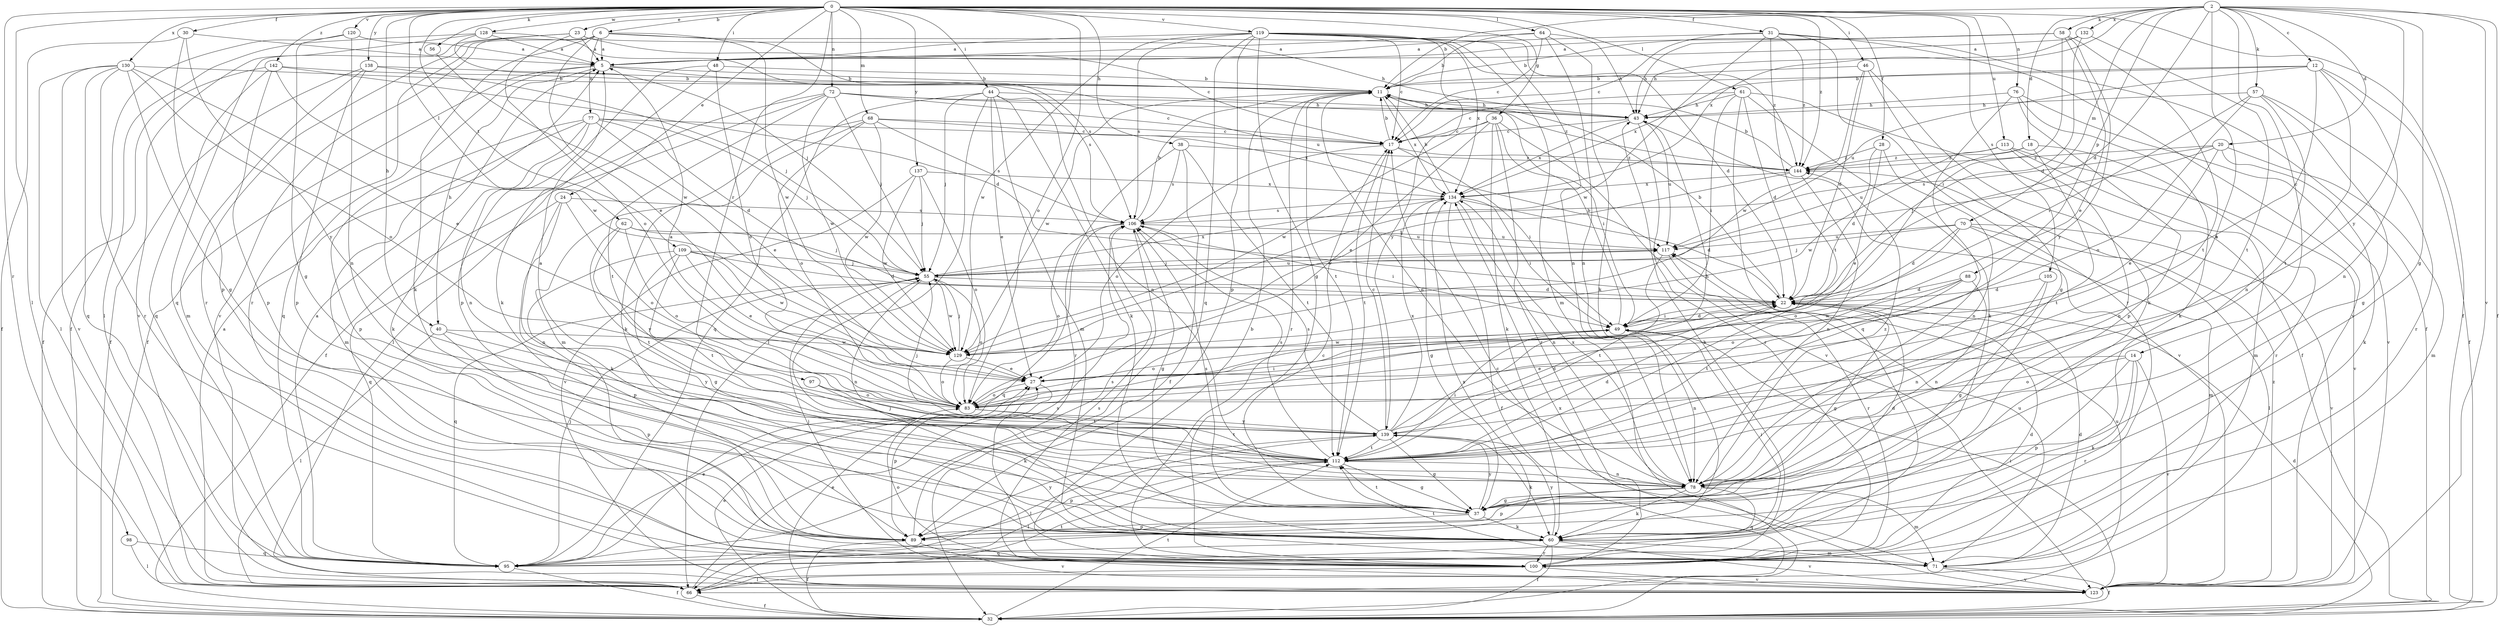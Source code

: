 strict digraph  {
0;
2;
5;
6;
11;
12;
14;
17;
18;
20;
22;
23;
24;
27;
28;
30;
31;
32;
36;
37;
38;
40;
43;
44;
46;
48;
49;
55;
56;
57;
58;
60;
61;
62;
64;
66;
68;
70;
71;
72;
76;
77;
78;
83;
88;
89;
95;
97;
98;
100;
105;
106;
109;
112;
113;
117;
119;
120;
123;
128;
129;
130;
132;
134;
137;
138;
139;
142;
144;
0 -> 6  [label=b];
0 -> 23  [label=e];
0 -> 24  [label=e];
0 -> 28  [label=f];
0 -> 30  [label=f];
0 -> 31  [label=f];
0 -> 32  [label=f];
0 -> 36  [label=g];
0 -> 38  [label=h];
0 -> 40  [label=h];
0 -> 44  [label=i];
0 -> 46  [label=i];
0 -> 48  [label=i];
0 -> 56  [label=k];
0 -> 61  [label=l];
0 -> 62  [label=l];
0 -> 64  [label=l];
0 -> 66  [label=l];
0 -> 68  [label=m];
0 -> 72  [label=n];
0 -> 76  [label=n];
0 -> 83  [label=o];
0 -> 97  [label=r];
0 -> 98  [label=r];
0 -> 105  [label=s];
0 -> 109  [label=t];
0 -> 113  [label=u];
0 -> 119  [label=v];
0 -> 120  [label=v];
0 -> 128  [label=w];
0 -> 130  [label=x];
0 -> 137  [label=y];
0 -> 138  [label=y];
0 -> 142  [label=z];
0 -> 144  [label=z];
2 -> 11  [label=b];
2 -> 12  [label=c];
2 -> 14  [label=c];
2 -> 18  [label=d];
2 -> 20  [label=d];
2 -> 22  [label=d];
2 -> 32  [label=f];
2 -> 37  [label=g];
2 -> 57  [label=k];
2 -> 58  [label=k];
2 -> 70  [label=m];
2 -> 88  [label=p];
2 -> 112  [label=t];
2 -> 123  [label=v];
2 -> 132  [label=x];
2 -> 134  [label=x];
2 -> 139  [label=y];
5 -> 11  [label=b];
5 -> 32  [label=f];
5 -> 40  [label=h];
5 -> 95  [label=q];
5 -> 106  [label=s];
6 -> 5  [label=a];
6 -> 27  [label=e];
6 -> 60  [label=k];
6 -> 77  [label=n];
6 -> 100  [label=r];
6 -> 106  [label=s];
6 -> 123  [label=v];
6 -> 129  [label=w];
6 -> 144  [label=z];
11 -> 43  [label=h];
11 -> 78  [label=n];
11 -> 100  [label=r];
11 -> 112  [label=t];
11 -> 129  [label=w];
11 -> 134  [label=x];
12 -> 11  [label=b];
12 -> 32  [label=f];
12 -> 78  [label=n];
12 -> 83  [label=o];
12 -> 112  [label=t];
12 -> 117  [label=u];
12 -> 134  [label=x];
14 -> 27  [label=e];
14 -> 60  [label=k];
14 -> 83  [label=o];
14 -> 89  [label=p];
14 -> 100  [label=r];
14 -> 123  [label=v];
17 -> 11  [label=b];
17 -> 49  [label=i];
17 -> 83  [label=o];
17 -> 112  [label=t];
17 -> 144  [label=z];
18 -> 100  [label=r];
18 -> 112  [label=t];
18 -> 129  [label=w];
18 -> 144  [label=z];
20 -> 27  [label=e];
20 -> 55  [label=j];
20 -> 60  [label=k];
20 -> 71  [label=m];
20 -> 106  [label=s];
20 -> 144  [label=z];
22 -> 11  [label=b];
22 -> 37  [label=g];
22 -> 49  [label=i];
23 -> 5  [label=a];
23 -> 17  [label=c];
23 -> 43  [label=h];
23 -> 83  [label=o];
23 -> 95  [label=q];
23 -> 100  [label=r];
24 -> 60  [label=k];
24 -> 78  [label=n];
24 -> 83  [label=o];
24 -> 95  [label=q];
24 -> 106  [label=s];
27 -> 83  [label=o];
27 -> 89  [label=p];
28 -> 22  [label=d];
28 -> 27  [label=e];
28 -> 78  [label=n];
28 -> 144  [label=z];
30 -> 5  [label=a];
30 -> 32  [label=f];
30 -> 89  [label=p];
30 -> 139  [label=y];
31 -> 5  [label=a];
31 -> 17  [label=c];
31 -> 32  [label=f];
31 -> 100  [label=r];
31 -> 112  [label=t];
31 -> 123  [label=v];
31 -> 129  [label=w];
31 -> 144  [label=z];
32 -> 22  [label=d];
32 -> 27  [label=e];
32 -> 112  [label=t];
32 -> 134  [label=x];
36 -> 17  [label=c];
36 -> 27  [label=e];
36 -> 49  [label=i];
36 -> 60  [label=k];
36 -> 100  [label=r];
36 -> 123  [label=v];
36 -> 129  [label=w];
37 -> 22  [label=d];
37 -> 60  [label=k];
37 -> 89  [label=p];
37 -> 106  [label=s];
37 -> 112  [label=t];
37 -> 139  [label=y];
38 -> 32  [label=f];
38 -> 100  [label=r];
38 -> 106  [label=s];
38 -> 112  [label=t];
38 -> 144  [label=z];
40 -> 66  [label=l];
40 -> 89  [label=p];
40 -> 129  [label=w];
40 -> 139  [label=y];
43 -> 17  [label=c];
43 -> 100  [label=r];
43 -> 117  [label=u];
43 -> 123  [label=v];
43 -> 134  [label=x];
44 -> 27  [label=e];
44 -> 43  [label=h];
44 -> 55  [label=j];
44 -> 60  [label=k];
44 -> 66  [label=l];
44 -> 71  [label=m];
44 -> 78  [label=n];
44 -> 95  [label=q];
46 -> 11  [label=b];
46 -> 22  [label=d];
46 -> 37  [label=g];
46 -> 60  [label=k];
46 -> 129  [label=w];
48 -> 11  [label=b];
48 -> 60  [label=k];
48 -> 83  [label=o];
48 -> 89  [label=p];
49 -> 11  [label=b];
49 -> 22  [label=d];
49 -> 78  [label=n];
49 -> 83  [label=o];
49 -> 129  [label=w];
55 -> 22  [label=d];
55 -> 78  [label=n];
55 -> 83  [label=o];
55 -> 95  [label=q];
55 -> 117  [label=u];
55 -> 129  [label=w];
55 -> 134  [label=x];
56 -> 129  [label=w];
57 -> 37  [label=g];
57 -> 43  [label=h];
57 -> 49  [label=i];
57 -> 78  [label=n];
57 -> 83  [label=o];
57 -> 100  [label=r];
58 -> 5  [label=a];
58 -> 11  [label=b];
58 -> 27  [label=e];
58 -> 43  [label=h];
58 -> 49  [label=i];
58 -> 112  [label=t];
58 -> 139  [label=y];
60 -> 32  [label=f];
60 -> 49  [label=i];
60 -> 55  [label=j];
60 -> 71  [label=m];
60 -> 95  [label=q];
60 -> 100  [label=r];
60 -> 123  [label=v];
60 -> 139  [label=y];
61 -> 17  [label=c];
61 -> 22  [label=d];
61 -> 32  [label=f];
61 -> 43  [label=h];
61 -> 49  [label=i];
61 -> 60  [label=k];
61 -> 95  [label=q];
62 -> 55  [label=j];
62 -> 83  [label=o];
62 -> 112  [label=t];
62 -> 117  [label=u];
62 -> 139  [label=y];
64 -> 5  [label=a];
64 -> 11  [label=b];
64 -> 17  [label=c];
64 -> 43  [label=h];
64 -> 60  [label=k];
64 -> 78  [label=n];
66 -> 5  [label=a];
66 -> 32  [label=f];
66 -> 106  [label=s];
66 -> 112  [label=t];
66 -> 117  [label=u];
68 -> 17  [label=c];
68 -> 60  [label=k];
68 -> 71  [label=m];
68 -> 83  [label=o];
68 -> 106  [label=s];
68 -> 129  [label=w];
68 -> 134  [label=x];
70 -> 22  [label=d];
70 -> 55  [label=j];
70 -> 66  [label=l];
70 -> 71  [label=m];
70 -> 83  [label=o];
70 -> 117  [label=u];
70 -> 123  [label=v];
71 -> 22  [label=d];
71 -> 32  [label=f];
71 -> 112  [label=t];
71 -> 117  [label=u];
71 -> 123  [label=v];
72 -> 17  [label=c];
72 -> 32  [label=f];
72 -> 43  [label=h];
72 -> 55  [label=j];
72 -> 66  [label=l];
72 -> 112  [label=t];
72 -> 129  [label=w];
72 -> 144  [label=z];
76 -> 43  [label=h];
76 -> 60  [label=k];
76 -> 78  [label=n];
76 -> 89  [label=p];
76 -> 123  [label=v];
77 -> 17  [label=c];
77 -> 22  [label=d];
77 -> 27  [label=e];
77 -> 55  [label=j];
77 -> 60  [label=k];
77 -> 71  [label=m];
77 -> 78  [label=n];
77 -> 89  [label=p];
78 -> 37  [label=g];
78 -> 60  [label=k];
78 -> 71  [label=m];
78 -> 89  [label=p];
78 -> 95  [label=q];
78 -> 134  [label=x];
78 -> 144  [label=z];
83 -> 5  [label=a];
83 -> 49  [label=i];
83 -> 112  [label=t];
83 -> 139  [label=y];
88 -> 22  [label=d];
88 -> 78  [label=n];
88 -> 83  [label=o];
88 -> 112  [label=t];
88 -> 129  [label=w];
89 -> 32  [label=f];
89 -> 106  [label=s];
89 -> 123  [label=v];
89 -> 139  [label=y];
95 -> 5  [label=a];
95 -> 27  [label=e];
95 -> 32  [label=f];
95 -> 55  [label=j];
95 -> 134  [label=x];
97 -> 60  [label=k];
97 -> 83  [label=o];
97 -> 112  [label=t];
98 -> 66  [label=l];
98 -> 95  [label=q];
100 -> 11  [label=b];
100 -> 17  [label=c];
100 -> 22  [label=d];
100 -> 43  [label=h];
100 -> 55  [label=j];
100 -> 66  [label=l];
100 -> 83  [label=o];
100 -> 123  [label=v];
105 -> 22  [label=d];
105 -> 37  [label=g];
105 -> 78  [label=n];
106 -> 11  [label=b];
106 -> 37  [label=g];
106 -> 49  [label=i];
106 -> 83  [label=o];
106 -> 95  [label=q];
106 -> 117  [label=u];
109 -> 22  [label=d];
109 -> 27  [label=e];
109 -> 37  [label=g];
109 -> 55  [label=j];
109 -> 89  [label=p];
109 -> 112  [label=t];
109 -> 129  [label=w];
112 -> 5  [label=a];
112 -> 22  [label=d];
112 -> 37  [label=g];
112 -> 49  [label=i];
112 -> 66  [label=l];
112 -> 78  [label=n];
112 -> 89  [label=p];
112 -> 106  [label=s];
113 -> 71  [label=m];
113 -> 78  [label=n];
113 -> 117  [label=u];
113 -> 123  [label=v];
113 -> 144  [label=z];
117 -> 55  [label=j];
117 -> 100  [label=r];
117 -> 112  [label=t];
119 -> 5  [label=a];
119 -> 17  [label=c];
119 -> 22  [label=d];
119 -> 37  [label=g];
119 -> 71  [label=m];
119 -> 78  [label=n];
119 -> 89  [label=p];
119 -> 95  [label=q];
119 -> 106  [label=s];
119 -> 129  [label=w];
119 -> 134  [label=x];
119 -> 139  [label=y];
120 -> 5  [label=a];
120 -> 32  [label=f];
120 -> 37  [label=g];
120 -> 78  [label=n];
123 -> 17  [label=c];
123 -> 27  [label=e];
123 -> 49  [label=i];
123 -> 106  [label=s];
123 -> 144  [label=z];
128 -> 5  [label=a];
128 -> 55  [label=j];
128 -> 66  [label=l];
128 -> 117  [label=u];
128 -> 123  [label=v];
129 -> 27  [label=e];
129 -> 55  [label=j];
129 -> 83  [label=o];
130 -> 11  [label=b];
130 -> 27  [label=e];
130 -> 37  [label=g];
130 -> 66  [label=l];
130 -> 83  [label=o];
130 -> 95  [label=q];
130 -> 100  [label=r];
130 -> 123  [label=v];
132 -> 5  [label=a];
132 -> 22  [label=d];
132 -> 43  [label=h];
132 -> 112  [label=t];
134 -> 11  [label=b];
134 -> 22  [label=d];
134 -> 32  [label=f];
134 -> 37  [label=g];
134 -> 49  [label=i];
134 -> 78  [label=n];
134 -> 106  [label=s];
137 -> 55  [label=j];
137 -> 83  [label=o];
137 -> 123  [label=v];
137 -> 129  [label=w];
137 -> 134  [label=x];
138 -> 11  [label=b];
138 -> 32  [label=f];
138 -> 55  [label=j];
138 -> 71  [label=m];
138 -> 89  [label=p];
139 -> 17  [label=c];
139 -> 22  [label=d];
139 -> 37  [label=g];
139 -> 43  [label=h];
139 -> 55  [label=j];
139 -> 60  [label=k];
139 -> 66  [label=l];
139 -> 106  [label=s];
139 -> 112  [label=t];
139 -> 134  [label=x];
142 -> 11  [label=b];
142 -> 22  [label=d];
142 -> 32  [label=f];
142 -> 89  [label=p];
142 -> 95  [label=q];
142 -> 129  [label=w];
144 -> 11  [label=b];
144 -> 78  [label=n];
144 -> 129  [label=w];
144 -> 134  [label=x];
}
